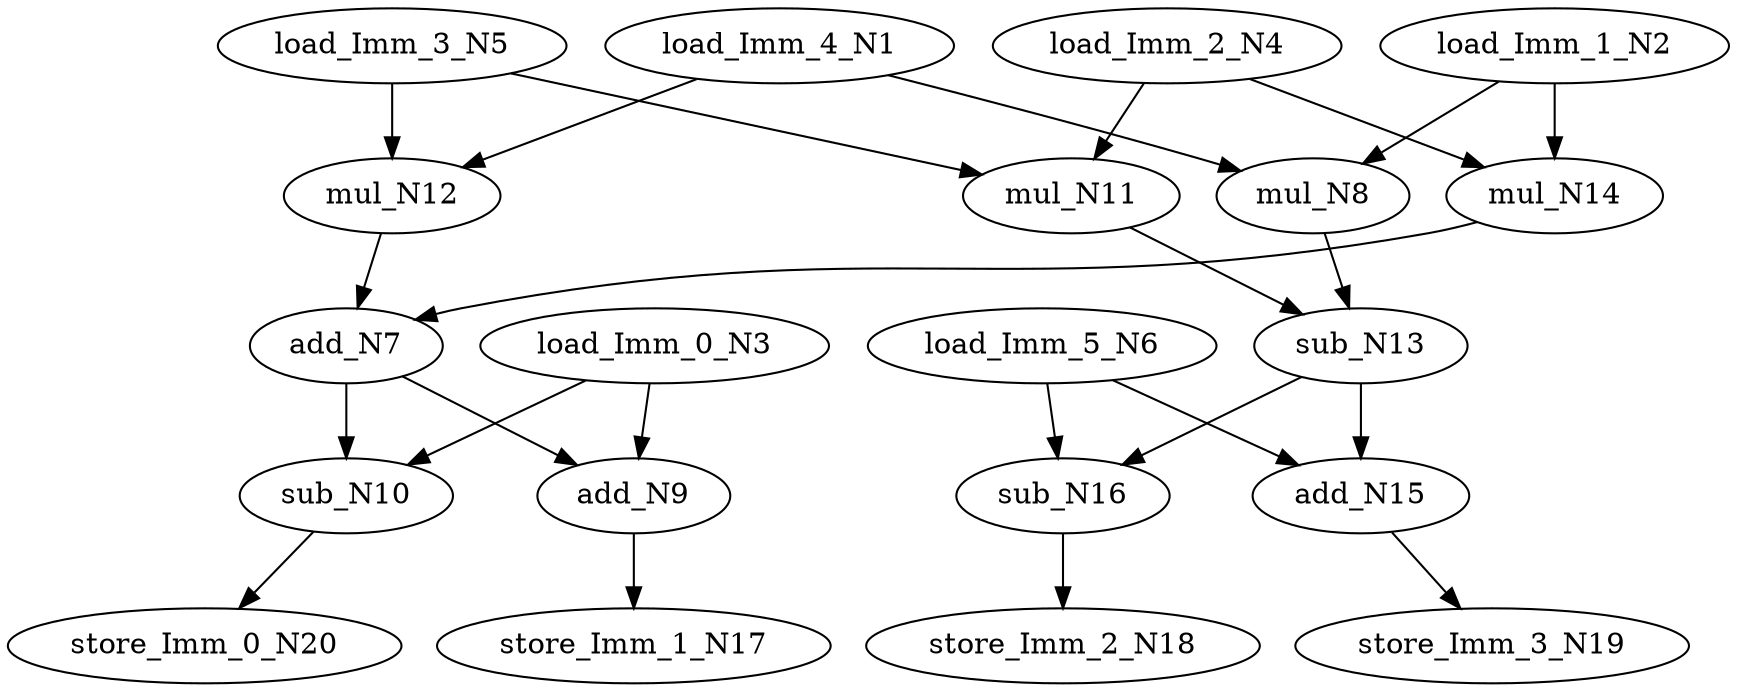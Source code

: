 digraph graphname {
N12 [color="black", ntype="operation", label="mul_N12"];
N13 [color="black", ntype="operation", label="sub_N13"];
N10 [color="black", ntype="operation", label="sub_N10"];
N11 [color="black", ntype="operation", label="mul_N11"];
N16 [color="black", ntype="operation", label="sub_N16"];
N17 [color="black", ntype="operation", label="store_Imm_1_N17"];
N14 [color="black", ntype="operation", label="mul_N14"];
N15 [color="black", ntype="operation", label="add_N15"];
N18 [color="black", ntype="operation", label="store_Imm_2_N18"];
N19 [color="black", ntype="operation", label="store_Imm_3_N19"];
N8 [color="black", ntype="operation", label="mul_N8"];
N9 [color="black", ntype="operation", label="add_N9"];
N20 [color="black", ntype="operation", label="store_Imm_0_N20"];
N1 [color="black", ntype="operation", label="load_Imm_4_N1"];
N2 [color="black", ntype="operation", label="load_Imm_1_N2"];
N3 [color="black", ntype="operation", label="load_Imm_0_N3"];
N4 [color="black", ntype="operation", label="load_Imm_2_N4"];
N5 [color="black", ntype="operation", label="load_Imm_3_N5"];
N6 [color="black", ntype="operation", label="load_Imm_5_N6"];
N7 [color="black", ntype="operation", label="add_N7"];
N12 -> N7;
N13 -> N15;
N13 -> N16;
N10 -> N20;
N11 -> N13;
N16 -> N18;
N14 -> N7;
N15 -> N19;
N8 -> N13;
N9 -> N17;
N1 -> N12;
N1 -> N8;
N2 -> N14;
N2 -> N8;
N3 -> N9;
N3 -> N10;
N4 -> N11;
N4 -> N14;
N5 -> N11;
N5 -> N12;
N6 -> N15;
N6 -> N16;
N7 -> N9;
N7 -> N10;
}

